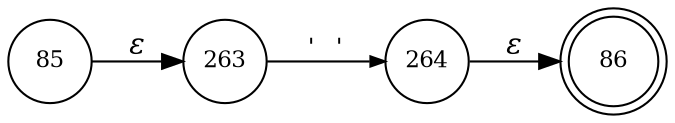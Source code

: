 digraph ATN {
rankdir=LR;
s86[fontsize=11, label="86", shape=doublecircle, fixedsize=true, width=.6];
s85[fontsize=11,label="85", shape=circle, fixedsize=true, width=.55, peripheries=1];
s263[fontsize=11,label="263", shape=circle, fixedsize=true, width=.55, peripheries=1];
s264[fontsize=11,label="264", shape=circle, fixedsize=true, width=.55, peripheries=1];
s85 -> s263 [fontname="Times-Italic", label="&epsilon;"];
s263 -> s264 [fontsize=11, fontname="Courier", arrowsize=.7, label = "' '", arrowhead = normal];
s264 -> s86 [fontname="Times-Italic", label="&epsilon;"];
}